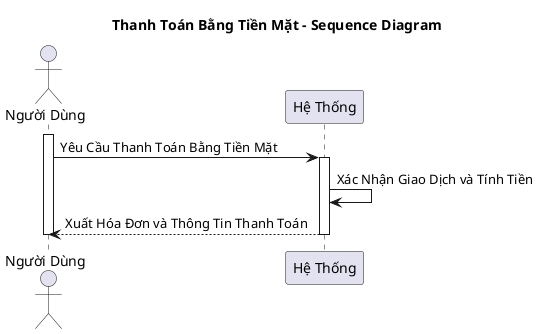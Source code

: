 @startuml
title Thanh Toán Bằng Tiền Mặt - Sequence Diagram

actor "Người Dùng" as user
participant "Hệ Thống" as system

activate user
user -> system: Yêu Cầu Thanh Toán Bằng Tiền Mặt 
activate system
system -> system: Xác Nhận Giao Dịch và Tính Tiền 
system --> user: Xuất Hóa Đơn và Thông Tin Thanh Toán
deactivate system
deactivate user
@enduml
